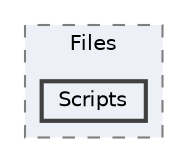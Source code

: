digraph "Unnoticed/Files/Scripts"
{
 // LATEX_PDF_SIZE
  bgcolor="transparent";
  edge [fontname=Helvetica,fontsize=10,labelfontname=Helvetica,labelfontsize=10];
  node [fontname=Helvetica,fontsize=10,shape=box,height=0.2,width=0.4];
  compound=true
  subgraph clusterdir_a4813d514baf7b5e68efa2a46516935e {
    graph [ bgcolor="#edf0f7", pencolor="grey50", label="Files", fontname=Helvetica,fontsize=10 style="filled,dashed", URL="dir_a4813d514baf7b5e68efa2a46516935e.html",tooltip=""]
  dir_3d4545f37ddcc602878b4f715c4311ed [label="Scripts", fillcolor="#edf0f7", color="grey25", style="filled,bold", URL="dir_3d4545f37ddcc602878b4f715c4311ed.html",tooltip=""];
  }
}
